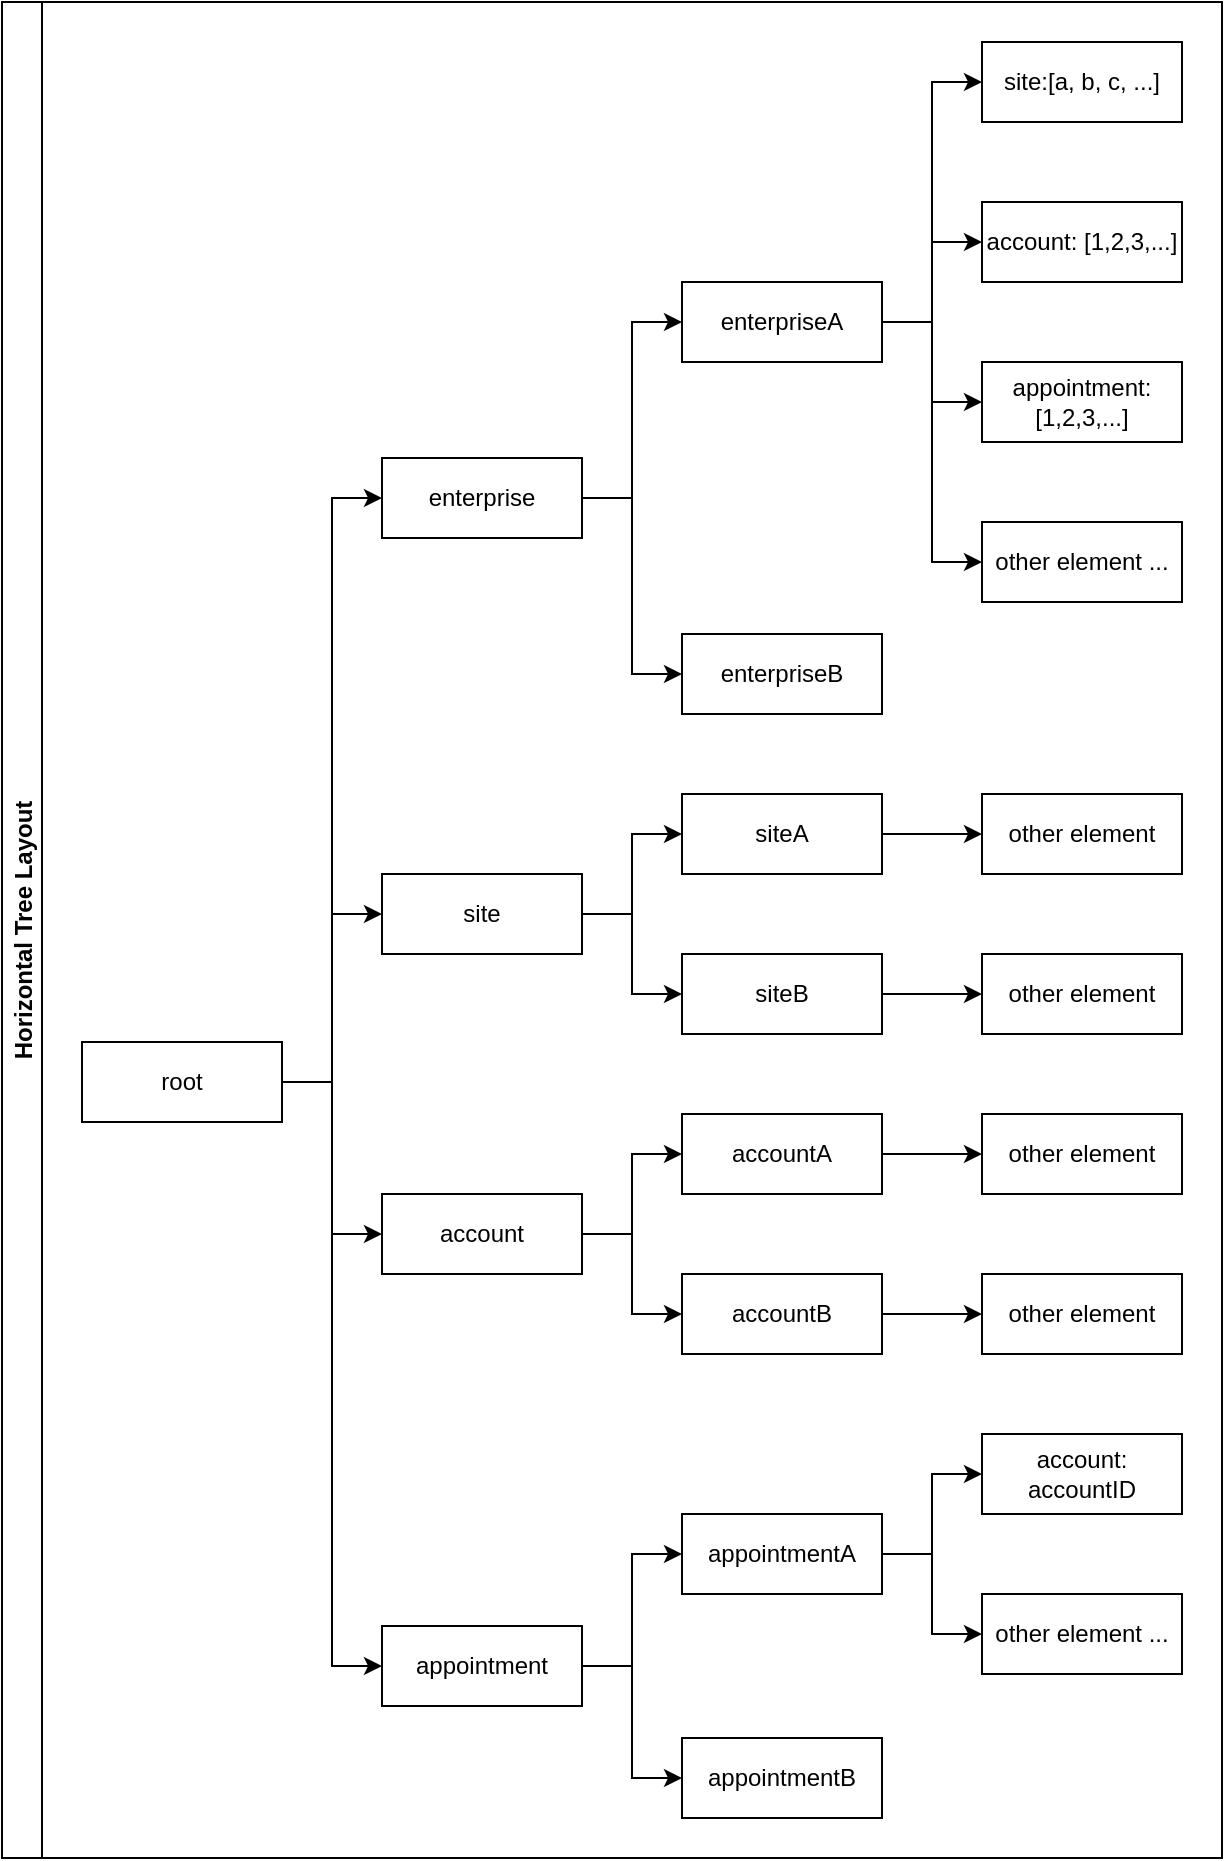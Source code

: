 <mxfile>
    <diagram id="090ZQ9M6nAx5jSfQWGyN" name="ページ1">
        <mxGraphModel dx="698" dy="498" grid="1" gridSize="10" guides="1" tooltips="1" connect="1" arrows="1" fold="1" page="1" pageScale="1" pageWidth="827" pageHeight="1169" math="0" shadow="0">
            <root>
                <mxCell id="0"/>
                <mxCell id="1" parent="0"/>
                <mxCell id="2" value="Horizontal Tree Layout" style="swimlane;startSize=20;horizontal=0;childLayout=treeLayout;horizontalTree=1;resizable=0;containerType=tree;" vertex="1" parent="1">
                    <mxGeometry x="20" y="10" width="610" height="928" as="geometry"/>
                </mxCell>
                <mxCell id="3" value="root" style="whiteSpace=wrap;html=1;" vertex="1" parent="2">
                    <mxGeometry x="40" y="520" width="100" height="40" as="geometry"/>
                </mxCell>
                <mxCell id="4" value="enterprise" style="whiteSpace=wrap;html=1;" vertex="1" parent="2">
                    <mxGeometry x="190" y="228" width="100" height="40" as="geometry"/>
                </mxCell>
                <mxCell id="5" value="" style="edgeStyle=elbowEdgeStyle;elbow=horizontal;html=1;rounded=0;" edge="1" parent="2" source="3" target="4">
                    <mxGeometry relative="1" as="geometry"/>
                </mxCell>
                <mxCell id="6" value="site" style="whiteSpace=wrap;html=1;" vertex="1" parent="2">
                    <mxGeometry x="190" y="436" width="100" height="40" as="geometry"/>
                </mxCell>
                <mxCell id="7" value="" style="edgeStyle=elbowEdgeStyle;elbow=horizontal;html=1;rounded=0;" edge="1" parent="2" source="3" target="6">
                    <mxGeometry relative="1" as="geometry"/>
                </mxCell>
                <mxCell id="12" value="" style="edgeStyle=elbowEdgeStyle;elbow=horizontal;html=1;rounded=0;" edge="1" target="13" source="3" parent="2">
                    <mxGeometry relative="1" as="geometry">
                        <mxPoint x="160" y="-7995.6" as="sourcePoint"/>
                    </mxGeometry>
                </mxCell>
                <mxCell id="13" value="account" style="whiteSpace=wrap;html=1;" vertex="1" parent="2">
                    <mxGeometry x="190" y="596" width="100" height="40" as="geometry"/>
                </mxCell>
                <mxCell id="20" value="" style="edgeStyle=elbowEdgeStyle;elbow=horizontal;html=1;rounded=0;" edge="1" target="21" source="6" parent="2">
                    <mxGeometry relative="1" as="geometry">
                        <mxPoint x="160" y="-7413.2" as="sourcePoint"/>
                    </mxGeometry>
                </mxCell>
                <mxCell id="21" value="siteA" style="whiteSpace=wrap;html=1;" vertex="1" parent="2">
                    <mxGeometry x="340" y="396" width="100" height="40" as="geometry"/>
                </mxCell>
                <mxCell id="24" value="" style="edgeStyle=elbowEdgeStyle;elbow=horizontal;html=1;rounded=0;" edge="1" target="25" source="6" parent="2">
                    <mxGeometry relative="1" as="geometry">
                        <mxPoint x="310" y="-7365.2" as="sourcePoint"/>
                    </mxGeometry>
                </mxCell>
                <mxCell id="25" value="siteB" style="whiteSpace=wrap;html=1;" vertex="1" parent="2">
                    <mxGeometry x="340" y="476" width="100" height="40" as="geometry"/>
                </mxCell>
                <mxCell id="26" value="" style="edgeStyle=elbowEdgeStyle;elbow=horizontal;html=1;rounded=0;" edge="1" target="27" source="25" parent="2">
                    <mxGeometry relative="1" as="geometry">
                        <mxPoint x="310" y="-7061.2" as="sourcePoint"/>
                    </mxGeometry>
                </mxCell>
                <mxCell id="27" value="other element" style="whiteSpace=wrap;html=1;" vertex="1" parent="2">
                    <mxGeometry x="490" y="476" width="100" height="40" as="geometry"/>
                </mxCell>
                <mxCell id="32" value="" style="edgeStyle=elbowEdgeStyle;elbow=horizontal;html=1;rounded=0;" edge="1" target="33" source="13" parent="2">
                    <mxGeometry relative="1" as="geometry">
                        <mxPoint x="160" y="-6753.2" as="sourcePoint"/>
                    </mxGeometry>
                </mxCell>
                <mxCell id="33" value="accountA" style="whiteSpace=wrap;html=1;" vertex="1" parent="2">
                    <mxGeometry x="340" y="556" width="100" height="40" as="geometry"/>
                </mxCell>
                <mxCell id="34" value="" style="edgeStyle=elbowEdgeStyle;elbow=horizontal;html=1;rounded=0;" edge="1" target="35" source="13" parent="2">
                    <mxGeometry relative="1" as="geometry">
                        <mxPoint x="310" y="-6565.2" as="sourcePoint"/>
                    </mxGeometry>
                </mxCell>
                <mxCell id="35" value="accountB" style="whiteSpace=wrap;html=1;" vertex="1" parent="2">
                    <mxGeometry x="340" y="636" width="100" height="40" as="geometry"/>
                </mxCell>
                <mxCell id="36" value="" style="edgeStyle=elbowEdgeStyle;elbow=horizontal;html=1;rounded=0;" edge="1" target="37" source="33" parent="2">
                    <mxGeometry relative="1" as="geometry">
                        <mxPoint x="310" y="-6545.2" as="sourcePoint"/>
                    </mxGeometry>
                </mxCell>
                <mxCell id="37" value="other element" style="whiteSpace=wrap;html=1;" vertex="1" parent="2">
                    <mxGeometry x="490" y="556" width="100" height="40" as="geometry"/>
                </mxCell>
                <mxCell id="38" value="" style="edgeStyle=elbowEdgeStyle;elbow=horizontal;html=1;rounded=0;" edge="1" target="39" source="35" parent="2">
                    <mxGeometry relative="1" as="geometry">
                        <mxPoint x="310" y="-6545.2" as="sourcePoint"/>
                    </mxGeometry>
                </mxCell>
                <mxCell id="39" value="other element" style="whiteSpace=wrap;html=1;" vertex="1" parent="2">
                    <mxGeometry x="490" y="636" width="100" height="40" as="geometry"/>
                </mxCell>
                <mxCell id="40" value="" style="edgeStyle=elbowEdgeStyle;elbow=horizontal;html=1;rounded=0;" edge="1" target="41" source="3" parent="2">
                    <mxGeometry relative="1" as="geometry">
                        <mxPoint x="160" y="-6753.2" as="sourcePoint"/>
                    </mxGeometry>
                </mxCell>
                <mxCell id="41" value="appointment" style="whiteSpace=wrap;html=1;" vertex="1" parent="2">
                    <mxGeometry x="190" y="812" width="100" height="40" as="geometry"/>
                </mxCell>
                <mxCell id="44" value="" style="edgeStyle=elbowEdgeStyle;elbow=horizontal;html=1;rounded=0;" edge="1" target="45" source="41" parent="2">
                    <mxGeometry relative="1" as="geometry">
                        <mxPoint x="160" y="-5833.2" as="sourcePoint"/>
                    </mxGeometry>
                </mxCell>
                <mxCell id="45" value="appointmentA" style="whiteSpace=wrap;html=1;" vertex="1" parent="2">
                    <mxGeometry x="340" y="756" width="100" height="40" as="geometry"/>
                </mxCell>
                <mxCell id="46" value="" style="edgeStyle=elbowEdgeStyle;elbow=horizontal;html=1;rounded=0;" edge="1" target="47" source="41" parent="2">
                    <mxGeometry relative="1" as="geometry">
                        <mxPoint x="310" y="-5605.2" as="sourcePoint"/>
                    </mxGeometry>
                </mxCell>
                <mxCell id="47" value="appointmentB" style="whiteSpace=wrap;html=1;" vertex="1" parent="2">
                    <mxGeometry x="340" y="868" width="100" height="40" as="geometry"/>
                </mxCell>
                <mxCell id="54" value="" style="edgeStyle=elbowEdgeStyle;elbow=horizontal;html=1;rounded=0;" edge="1" target="55" source="21" parent="2">
                    <mxGeometry relative="1" as="geometry">
                        <mxPoint x="460" y="-4325.2" as="sourcePoint"/>
                    </mxGeometry>
                </mxCell>
                <mxCell id="55" value="other element" style="whiteSpace=wrap;html=1;" vertex="1" parent="2">
                    <mxGeometry x="490" y="396" width="100" height="40" as="geometry"/>
                </mxCell>
                <mxCell id="56" value="" style="edgeStyle=elbowEdgeStyle;elbow=horizontal;html=1;rounded=0;" edge="1" target="57" source="4" parent="2">
                    <mxGeometry relative="1" as="geometry">
                        <mxPoint x="160" y="-3569.2" as="sourcePoint"/>
                    </mxGeometry>
                </mxCell>
                <mxCell id="57" value="enterpriseA" style="whiteSpace=wrap;html=1;" vertex="1" parent="2">
                    <mxGeometry x="340" y="140" width="100" height="40" as="geometry"/>
                </mxCell>
                <mxCell id="60" value="" style="edgeStyle=elbowEdgeStyle;elbow=horizontal;html=1;rounded=0;" edge="1" target="61" source="57" parent="2">
                    <mxGeometry relative="1" as="geometry">
                        <mxPoint x="310" y="-3353.2" as="sourcePoint"/>
                    </mxGeometry>
                </mxCell>
                <mxCell id="61" value="site:[a, b, c, ...]" style="whiteSpace=wrap;html=1;" vertex="1" parent="2">
                    <mxGeometry x="490" y="20" width="100" height="40" as="geometry"/>
                </mxCell>
                <mxCell id="62" value="" style="edgeStyle=elbowEdgeStyle;elbow=horizontal;html=1;rounded=0;" edge="1" target="63" source="57" parent="2">
                    <mxGeometry relative="1" as="geometry">
                        <mxPoint x="460" y="-3181.2" as="sourcePoint"/>
                    </mxGeometry>
                </mxCell>
                <mxCell id="63" value="account: [1,2,3,...]" style="whiteSpace=wrap;html=1;" vertex="1" parent="2">
                    <mxGeometry x="490" y="100" width="100" height="40" as="geometry"/>
                </mxCell>
                <mxCell id="64" value="" style="edgeStyle=elbowEdgeStyle;elbow=horizontal;html=1;rounded=0;" edge="1" target="65" source="4" parent="2">
                    <mxGeometry relative="1" as="geometry">
                        <mxPoint x="310" y="-2589.2" as="sourcePoint"/>
                    </mxGeometry>
                </mxCell>
                <mxCell id="65" value="enterpriseB" style="whiteSpace=wrap;html=1;" vertex="1" parent="2">
                    <mxGeometry x="340" y="316" width="100" height="40" as="geometry"/>
                </mxCell>
                <mxCell id="66" value="" style="edgeStyle=elbowEdgeStyle;elbow=horizontal;html=1;rounded=0;" edge="1" target="67" source="57" parent="2">
                    <mxGeometry relative="1" as="geometry">
                        <mxPoint x="460" y="-2177.2" as="sourcePoint"/>
                    </mxGeometry>
                </mxCell>
                <mxCell id="67" value="appointment: [1,2,3,...]" style="whiteSpace=wrap;html=1;" vertex="1" parent="2">
                    <mxGeometry x="490" y="180" width="100" height="40" as="geometry"/>
                </mxCell>
                <mxCell id="68" value="" style="edgeStyle=elbowEdgeStyle;elbow=horizontal;html=1;rounded=0;" edge="1" target="69" source="57" parent="2">
                    <mxGeometry relative="1" as="geometry">
                        <mxPoint x="460" y="-1665.2" as="sourcePoint"/>
                    </mxGeometry>
                </mxCell>
                <mxCell id="69" value="other element ..." style="whiteSpace=wrap;html=1;" vertex="1" parent="2">
                    <mxGeometry x="490" y="260" width="100" height="40" as="geometry"/>
                </mxCell>
                <mxCell id="70" value="" style="edgeStyle=elbowEdgeStyle;elbow=horizontal;html=1;rounded=0;" edge="1" target="71" source="45" parent="2">
                    <mxGeometry relative="1" as="geometry">
                        <mxPoint x="310" y="-401.2" as="sourcePoint"/>
                    </mxGeometry>
                </mxCell>
                <mxCell id="71" value="account: accountID" style="whiteSpace=wrap;html=1;" vertex="1" parent="2">
                    <mxGeometry x="490" y="716" width="100" height="40" as="geometry"/>
                </mxCell>
                <mxCell id="74" value="" style="edgeStyle=elbowEdgeStyle;elbow=horizontal;html=1;rounded=0;" edge="1" target="75" source="45" parent="2">
                    <mxGeometry relative="1" as="geometry">
                        <mxPoint x="460" y="126.8" as="sourcePoint"/>
                    </mxGeometry>
                </mxCell>
                <mxCell id="75" value="other element ..." style="whiteSpace=wrap;html=1;" vertex="1" parent="2">
                    <mxGeometry x="490" y="796" width="100" height="40" as="geometry"/>
                </mxCell>
            </root>
        </mxGraphModel>
    </diagram>
</mxfile>